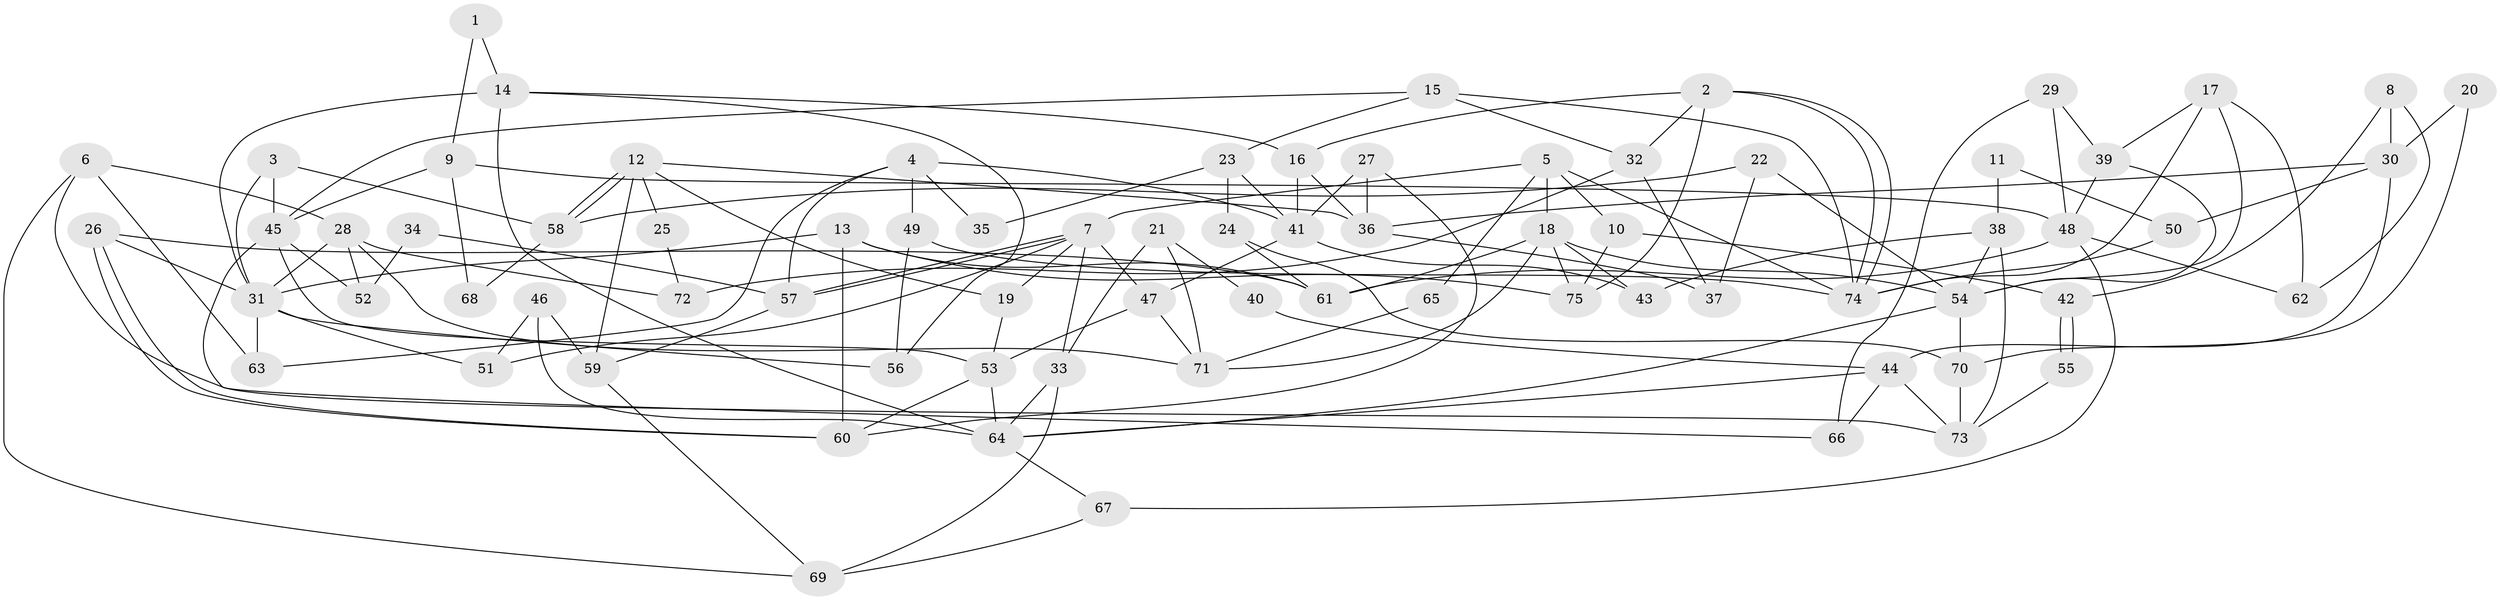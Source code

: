 // coarse degree distribution, {2: 0.1276595744680851, 6: 0.14893617021276595, 3: 0.1276595744680851, 4: 0.19148936170212766, 5: 0.2127659574468085, 7: 0.10638297872340426, 8: 0.0425531914893617, 9: 0.02127659574468085, 12: 0.02127659574468085}
// Generated by graph-tools (version 1.1) at 2025/24/03/03/25 07:24:02]
// undirected, 75 vertices, 150 edges
graph export_dot {
graph [start="1"]
  node [color=gray90,style=filled];
  1;
  2;
  3;
  4;
  5;
  6;
  7;
  8;
  9;
  10;
  11;
  12;
  13;
  14;
  15;
  16;
  17;
  18;
  19;
  20;
  21;
  22;
  23;
  24;
  25;
  26;
  27;
  28;
  29;
  30;
  31;
  32;
  33;
  34;
  35;
  36;
  37;
  38;
  39;
  40;
  41;
  42;
  43;
  44;
  45;
  46;
  47;
  48;
  49;
  50;
  51;
  52;
  53;
  54;
  55;
  56;
  57;
  58;
  59;
  60;
  61;
  62;
  63;
  64;
  65;
  66;
  67;
  68;
  69;
  70;
  71;
  72;
  73;
  74;
  75;
  1 -- 14;
  1 -- 9;
  2 -- 74;
  2 -- 74;
  2 -- 32;
  2 -- 16;
  2 -- 75;
  3 -- 31;
  3 -- 45;
  3 -- 58;
  4 -- 49;
  4 -- 57;
  4 -- 35;
  4 -- 41;
  4 -- 63;
  5 -- 74;
  5 -- 7;
  5 -- 10;
  5 -- 18;
  5 -- 65;
  6 -- 63;
  6 -- 28;
  6 -- 69;
  6 -- 73;
  7 -- 57;
  7 -- 57;
  7 -- 33;
  7 -- 19;
  7 -- 47;
  7 -- 51;
  8 -- 30;
  8 -- 42;
  8 -- 62;
  9 -- 45;
  9 -- 48;
  9 -- 68;
  10 -- 75;
  10 -- 42;
  11 -- 38;
  11 -- 50;
  12 -- 19;
  12 -- 58;
  12 -- 58;
  12 -- 25;
  12 -- 36;
  12 -- 59;
  13 -- 75;
  13 -- 61;
  13 -- 31;
  13 -- 60;
  14 -- 16;
  14 -- 31;
  14 -- 56;
  14 -- 64;
  15 -- 74;
  15 -- 45;
  15 -- 23;
  15 -- 32;
  16 -- 36;
  16 -- 41;
  17 -- 54;
  17 -- 62;
  17 -- 39;
  17 -- 74;
  18 -- 61;
  18 -- 43;
  18 -- 54;
  18 -- 71;
  18 -- 75;
  19 -- 53;
  20 -- 30;
  20 -- 70;
  21 -- 33;
  21 -- 71;
  21 -- 40;
  22 -- 58;
  22 -- 54;
  22 -- 37;
  23 -- 41;
  23 -- 24;
  23 -- 35;
  24 -- 70;
  24 -- 61;
  25 -- 72;
  26 -- 60;
  26 -- 60;
  26 -- 31;
  26 -- 61;
  27 -- 60;
  27 -- 41;
  27 -- 36;
  28 -- 71;
  28 -- 31;
  28 -- 52;
  28 -- 72;
  29 -- 48;
  29 -- 39;
  29 -- 66;
  30 -- 36;
  30 -- 44;
  30 -- 50;
  31 -- 51;
  31 -- 56;
  31 -- 63;
  32 -- 37;
  32 -- 72;
  33 -- 69;
  33 -- 64;
  34 -- 52;
  34 -- 57;
  36 -- 37;
  38 -- 43;
  38 -- 54;
  38 -- 73;
  39 -- 54;
  39 -- 48;
  40 -- 44;
  41 -- 43;
  41 -- 47;
  42 -- 55;
  42 -- 55;
  44 -- 64;
  44 -- 73;
  44 -- 66;
  45 -- 66;
  45 -- 53;
  45 -- 52;
  46 -- 64;
  46 -- 59;
  46 -- 51;
  47 -- 53;
  47 -- 71;
  48 -- 61;
  48 -- 62;
  48 -- 67;
  49 -- 56;
  49 -- 74;
  50 -- 74;
  53 -- 60;
  53 -- 64;
  54 -- 64;
  54 -- 70;
  55 -- 73;
  57 -- 59;
  58 -- 68;
  59 -- 69;
  64 -- 67;
  65 -- 71;
  67 -- 69;
  70 -- 73;
}
